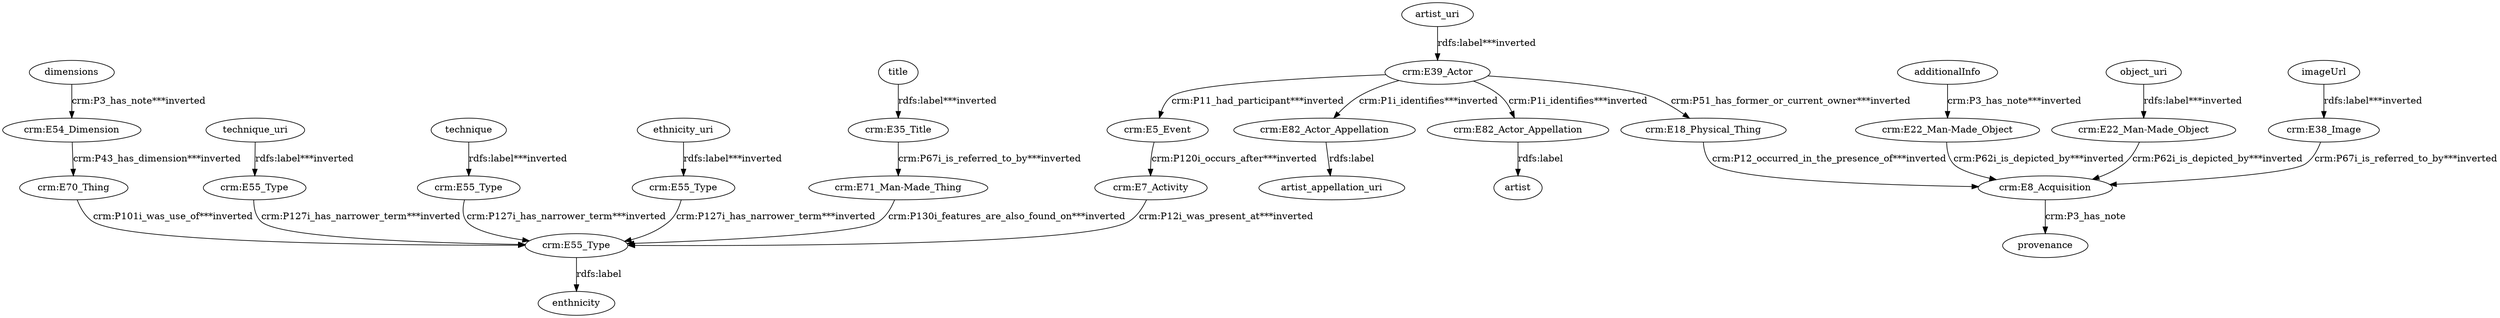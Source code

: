 digraph {
  additionalInfo [type=attribute_name,label=additionalInfo]
  "crm:E22_Man-Made_Object1" [type=class_uri,label="crm:E22_Man-Made_Object"]
  artist_uri [type=attribute_name,label=artist_uri]
  "crm:E39_Actor1" [type=class_uri,label="crm:E39_Actor"]
  "crm:E18_Physical_Thing" [type=class_uri,label="crm:E18_Physical_Thing"]
  "crm:E8_Acquisition1" [type=class_uri,label="crm:E8_Acquisition"]
  "crm:E22_Man-Made_Object2" [type=class_uri,label="crm:E22_Man-Made_Object"]
  "crm:E35_Title1" [type=class_uri,label="crm:E35_Title"]
  "crm:E71_Man-Made_Thing" [type=class_uri,label="crm:E71_Man-Made_Thing"]
  "crm:E38_Image1" [type=class_uri,label="crm:E38_Image"]
  "crm:E5_Event" [type=class_uri,label="crm:E5_Event"]
  "crm:E82_Actor_Appellation1" [type=class_uri,label="crm:E82_Actor_Appellation"]
  "crm:E82_Actor_Appellation2" [type=class_uri,label="crm:E82_Actor_Appellation"]
  "crm:E54_Dimension1" [type=class_uri,label="crm:E54_Dimension"]
  "crm:E70_Thing" [type=class_uri,label="crm:E70_Thing"]
  "crm:E55_Type1" [type=class_uri,label="crm:E55_Type"]
  "crm:E55_Type4" [type=class_uri,label="crm:E55_Type"]
  "crm:E55_Type2" [type=class_uri,label="crm:E55_Type"]
  "crm:E55_Type3" [type=class_uri,label="crm:E55_Type"]
  enthnicity [type=attribute_name,label=enthnicity]
  "crm:E7_Activity" [type=class_uri,label="crm:E7_Activity"]
  artist_appellation_uri [type=attribute_name,label=artist_appellation_uri]
  artist [type=attribute_name,label=artist]
  provenance [type=attribute_name,label=provenance]
  dimensions [type=attribute_name,label=dimensions]
  ethnicity_uri [type=attribute_name,label=ethnicity_uri]
  imageUrl [type=attribute_name,label=imageUrl]
  object_uri [type=attribute_name,label=object_uri]
  technique [type=attribute_name,label=technique]
  technique_uri [type=attribute_name,label=technique_uri]
  title [type=attribute_name,label=title]
  additionalInfo -> "crm:E22_Man-Made_Object1" [type=st_property_uri,label="crm:P3_has_note***inverted"]
  artist_uri -> "crm:E39_Actor1" [type=st_property_uri,label="rdfs:label***inverted"]
  "crm:E18_Physical_Thing" -> "crm:E8_Acquisition1" [type=inherited,label="crm:P12_occurred_in_the_presence_of***inverted"]
  "crm:E22_Man-Made_Object1" -> "crm:E8_Acquisition1" [type=inherited,label="crm:P62i_is_depicted_by***inverted"]
  "crm:E22_Man-Made_Object2" -> "crm:E8_Acquisition1" [type=inherited,label="crm:P62i_is_depicted_by***inverted"]
  "crm:E35_Title1" -> "crm:E71_Man-Made_Thing" [type=inherited,label="crm:P67i_is_referred_to_by***inverted"]
  "crm:E38_Image1" -> "crm:E8_Acquisition1" [type=inherited,label="crm:P67i_is_referred_to_by***inverted"]
  "crm:E39_Actor1" -> "crm:E18_Physical_Thing" [type=direct_property_uri,label="crm:P51_has_former_or_current_owner***inverted"]
  "crm:E39_Actor1" -> "crm:E5_Event" [type=direct_property_uri,label="crm:P11_had_participant***inverted"]
  "crm:E39_Actor1" -> "crm:E82_Actor_Appellation1" [type=inherited,label="crm:P1i_identifies***inverted"]
  "crm:E39_Actor1" -> "crm:E82_Actor_Appellation2" [type=inherited,label="crm:P1i_identifies***inverted"]
  "crm:E54_Dimension1" -> "crm:E70_Thing" [type=direct_property_uri,label="crm:P43_has_dimension***inverted"]
  "crm:E55_Type1" -> "crm:E55_Type4" [type=direct_property_uri,label="crm:P127i_has_narrower_term***inverted"]
  "crm:E55_Type2" -> "crm:E55_Type4" [type=direct_property_uri,label="crm:P127i_has_narrower_term***inverted"]
  "crm:E55_Type3" -> "crm:E55_Type4" [type=direct_property_uri,label="crm:P127i_has_narrower_term***inverted"]
  "crm:E55_Type4" -> enthnicity [label="rdfs:label",type=st_property_uri]
  "crm:E5_Event" -> "crm:E7_Activity" [type=inherited,label="crm:P120i_occurs_after***inverted"]
  "crm:E70_Thing" -> "crm:E55_Type4" [type=direct_property_uri,label="crm:P101i_was_use_of***inverted"]
  "crm:E71_Man-Made_Thing" -> "crm:E55_Type4" [type=inherited,label="crm:P130i_features_are_also_found_on***inverted"]
  "crm:E7_Activity" -> "crm:E55_Type4" [type=inherited,label="crm:P12i_was_present_at***inverted"]
  "crm:E82_Actor_Appellation1" -> artist_appellation_uri [label="rdfs:label",type=st_property_uri]
  "crm:E82_Actor_Appellation2" -> artist [label="rdfs:label",type=st_property_uri]
  "crm:E8_Acquisition1" -> provenance [label="crm:P3_has_note",type=st_property_uri]
  dimensions -> "crm:E54_Dimension1" [type=st_property_uri,label="crm:P3_has_note***inverted"]
  ethnicity_uri -> "crm:E55_Type3" [type=st_property_uri,label="rdfs:label***inverted"]
  imageUrl -> "crm:E38_Image1" [type=st_property_uri,label="rdfs:label***inverted"]
  object_uri -> "crm:E22_Man-Made_Object2" [type=st_property_uri,label="rdfs:label***inverted"]
  technique -> "crm:E55_Type2" [type=st_property_uri,label="rdfs:label***inverted"]
  technique_uri -> "crm:E55_Type1" [type=st_property_uri,label="rdfs:label***inverted"]
  title -> "crm:E35_Title1" [type=st_property_uri,label="rdfs:label***inverted"]
}
